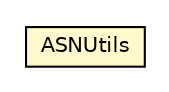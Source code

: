 #!/usr/local/bin/dot
#
# Class diagram 
# Generated by UMLGraph version R5_6-24-gf6e263 (http://www.umlgraph.org/)
#

digraph G {
	edge [fontname="Helvetica",fontsize=10,labelfontname="Helvetica",labelfontsize=10];
	node [fontname="Helvetica",fontsize=10,shape=plaintext];
	nodesep=0.25;
	ranksep=0.5;
	// org.universAAL.lddi.lib.ieeex73std.utils.ASNUtils
	c1782360 [label=<<table title="org.universAAL.lddi.lib.ieeex73std.utils.ASNUtils" border="0" cellborder="1" cellspacing="0" cellpadding="2" port="p" bgcolor="lemonChiffon" href="./ASNUtils.html">
		<tr><td><table border="0" cellspacing="0" cellpadding="1">
<tr><td align="center" balign="center"> ASNUtils </td></tr>
		</table></td></tr>
		</table>>, URL="./ASNUtils.html", fontname="Helvetica", fontcolor="black", fontsize=10.0];
}

